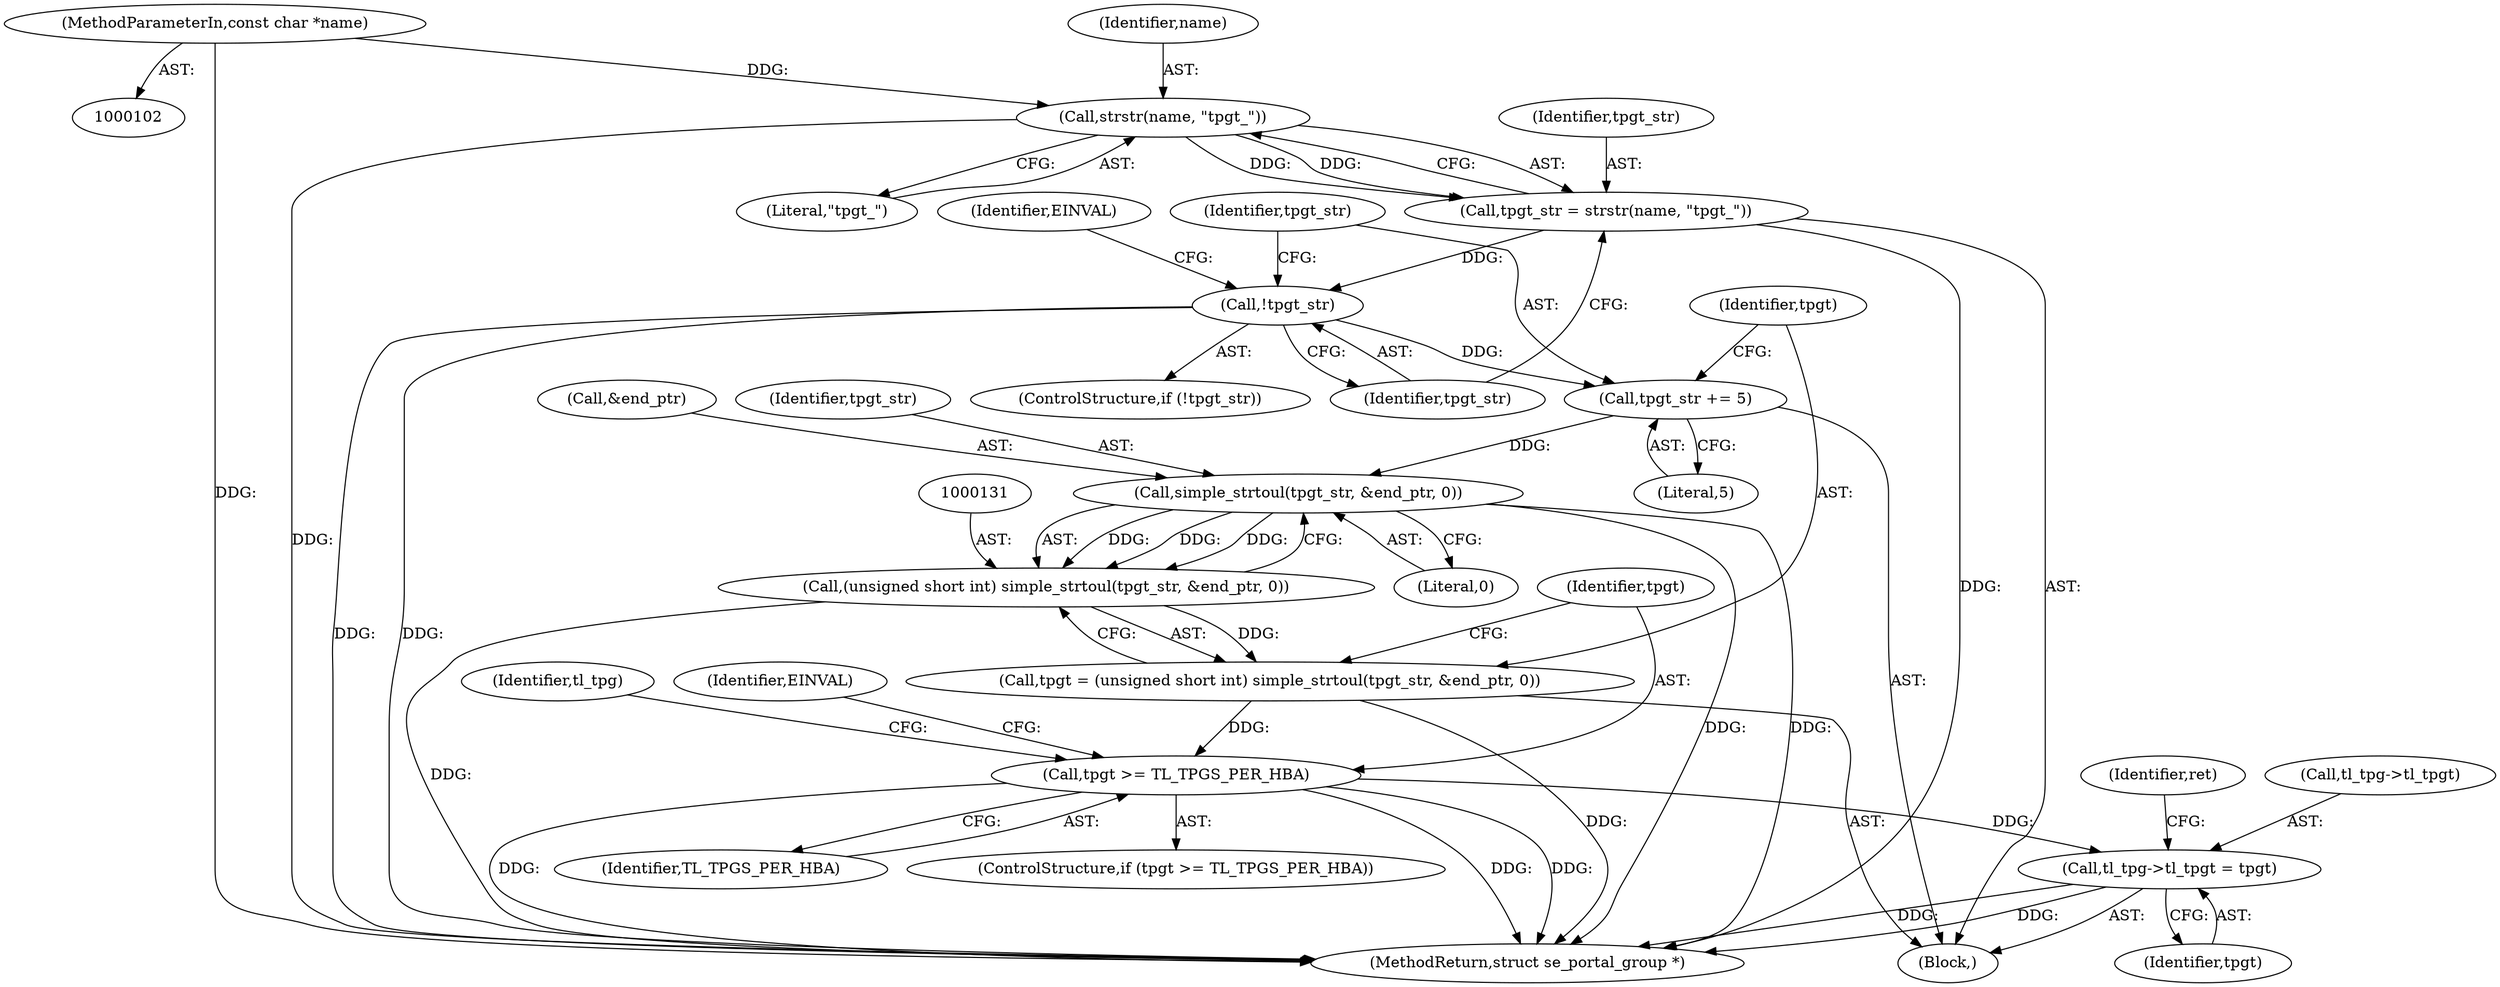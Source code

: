 digraph "0_linux_12f09ccb4612734a53e47ed5302e0479c10a50f8@API" {
"1000114" [label="(Call,strstr(name, \"tpgt_\"))"];
"1000105" [label="(MethodParameterIn,const char *name)"];
"1000112" [label="(Call,tpgt_str = strstr(name, \"tpgt_\"))"];
"1000118" [label="(Call,!tpgt_str)"];
"1000125" [label="(Call,tpgt_str += 5)"];
"1000132" [label="(Call,simple_strtoul(tpgt_str, &end_ptr, 0))"];
"1000130" [label="(Call,(unsigned short int) simple_strtoul(tpgt_str, &end_ptr, 0))"];
"1000128" [label="(Call,tpgt = (unsigned short int) simple_strtoul(tpgt_str, &end_ptr, 0))"];
"1000138" [label="(Call,tpgt >= TL_TPGS_PER_HBA)"];
"1000159" [label="(Call,tl_tpg->tl_tpgt = tpgt)"];
"1000114" [label="(Call,strstr(name, \"tpgt_\"))"];
"1000134" [label="(Call,&end_ptr)"];
"1000137" [label="(ControlStructure,if (tpgt >= TL_TPGS_PER_HBA))"];
"1000160" [label="(Call,tl_tpg->tl_tpgt)"];
"1000136" [label="(Literal,0)"];
"1000113" [label="(Identifier,tpgt_str)"];
"1000125" [label="(Call,tpgt_str += 5)"];
"1000117" [label="(ControlStructure,if (!tpgt_str))"];
"1000133" [label="(Identifier,tpgt_str)"];
"1000145" [label="(Identifier,EINVAL)"];
"1000165" [label="(Identifier,ret)"];
"1000116" [label="(Literal,\"tpgt_\")"];
"1000132" [label="(Call,simple_strtoul(tpgt_str, &end_ptr, 0))"];
"1000127" [label="(Literal,5)"];
"1000115" [label="(Identifier,name)"];
"1000191" [label="(MethodReturn,struct se_portal_group *)"];
"1000124" [label="(Identifier,EINVAL)"];
"1000163" [label="(Identifier,tpgt)"];
"1000112" [label="(Call,tpgt_str = strstr(name, \"tpgt_\"))"];
"1000159" [label="(Call,tl_tpg->tl_tpgt = tpgt)"];
"1000147" [label="(Identifier,tl_tpg)"];
"1000118" [label="(Call,!tpgt_str)"];
"1000140" [label="(Identifier,TL_TPGS_PER_HBA)"];
"1000139" [label="(Identifier,tpgt)"];
"1000119" [label="(Identifier,tpgt_str)"];
"1000129" [label="(Identifier,tpgt)"];
"1000126" [label="(Identifier,tpgt_str)"];
"1000138" [label="(Call,tpgt >= TL_TPGS_PER_HBA)"];
"1000105" [label="(MethodParameterIn,const char *name)"];
"1000130" [label="(Call,(unsigned short int) simple_strtoul(tpgt_str, &end_ptr, 0))"];
"1000128" [label="(Call,tpgt = (unsigned short int) simple_strtoul(tpgt_str, &end_ptr, 0))"];
"1000106" [label="(Block,)"];
"1000114" -> "1000112"  [label="AST: "];
"1000114" -> "1000116"  [label="CFG: "];
"1000115" -> "1000114"  [label="AST: "];
"1000116" -> "1000114"  [label="AST: "];
"1000112" -> "1000114"  [label="CFG: "];
"1000114" -> "1000191"  [label="DDG: "];
"1000114" -> "1000112"  [label="DDG: "];
"1000114" -> "1000112"  [label="DDG: "];
"1000105" -> "1000114"  [label="DDG: "];
"1000105" -> "1000102"  [label="AST: "];
"1000105" -> "1000191"  [label="DDG: "];
"1000112" -> "1000106"  [label="AST: "];
"1000113" -> "1000112"  [label="AST: "];
"1000119" -> "1000112"  [label="CFG: "];
"1000112" -> "1000191"  [label="DDG: "];
"1000112" -> "1000118"  [label="DDG: "];
"1000118" -> "1000117"  [label="AST: "];
"1000118" -> "1000119"  [label="CFG: "];
"1000119" -> "1000118"  [label="AST: "];
"1000124" -> "1000118"  [label="CFG: "];
"1000126" -> "1000118"  [label="CFG: "];
"1000118" -> "1000191"  [label="DDG: "];
"1000118" -> "1000191"  [label="DDG: "];
"1000118" -> "1000125"  [label="DDG: "];
"1000125" -> "1000106"  [label="AST: "];
"1000125" -> "1000127"  [label="CFG: "];
"1000126" -> "1000125"  [label="AST: "];
"1000127" -> "1000125"  [label="AST: "];
"1000129" -> "1000125"  [label="CFG: "];
"1000125" -> "1000132"  [label="DDG: "];
"1000132" -> "1000130"  [label="AST: "];
"1000132" -> "1000136"  [label="CFG: "];
"1000133" -> "1000132"  [label="AST: "];
"1000134" -> "1000132"  [label="AST: "];
"1000136" -> "1000132"  [label="AST: "];
"1000130" -> "1000132"  [label="CFG: "];
"1000132" -> "1000191"  [label="DDG: "];
"1000132" -> "1000191"  [label="DDG: "];
"1000132" -> "1000130"  [label="DDG: "];
"1000132" -> "1000130"  [label="DDG: "];
"1000132" -> "1000130"  [label="DDG: "];
"1000130" -> "1000128"  [label="AST: "];
"1000131" -> "1000130"  [label="AST: "];
"1000128" -> "1000130"  [label="CFG: "];
"1000130" -> "1000191"  [label="DDG: "];
"1000130" -> "1000128"  [label="DDG: "];
"1000128" -> "1000106"  [label="AST: "];
"1000129" -> "1000128"  [label="AST: "];
"1000139" -> "1000128"  [label="CFG: "];
"1000128" -> "1000191"  [label="DDG: "];
"1000128" -> "1000138"  [label="DDG: "];
"1000138" -> "1000137"  [label="AST: "];
"1000138" -> "1000140"  [label="CFG: "];
"1000139" -> "1000138"  [label="AST: "];
"1000140" -> "1000138"  [label="AST: "];
"1000145" -> "1000138"  [label="CFG: "];
"1000147" -> "1000138"  [label="CFG: "];
"1000138" -> "1000191"  [label="DDG: "];
"1000138" -> "1000191"  [label="DDG: "];
"1000138" -> "1000191"  [label="DDG: "];
"1000138" -> "1000159"  [label="DDG: "];
"1000159" -> "1000106"  [label="AST: "];
"1000159" -> "1000163"  [label="CFG: "];
"1000160" -> "1000159"  [label="AST: "];
"1000163" -> "1000159"  [label="AST: "];
"1000165" -> "1000159"  [label="CFG: "];
"1000159" -> "1000191"  [label="DDG: "];
"1000159" -> "1000191"  [label="DDG: "];
}
